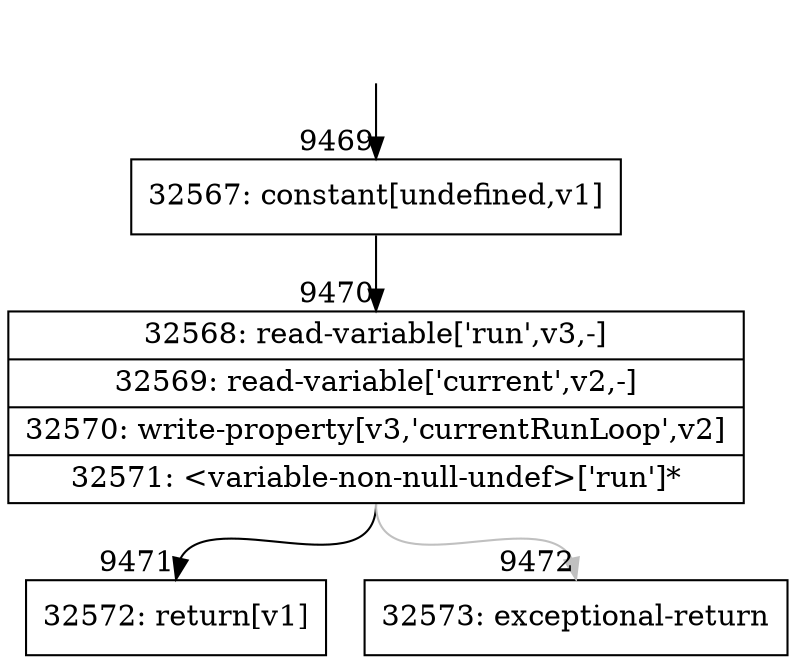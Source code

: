 digraph {
rankdir="TD"
BB_entry791[shape=none,label=""];
BB_entry791 -> BB9469 [tailport=s, headport=n, headlabel="    9469"]
BB9469 [shape=record label="{32567: constant[undefined,v1]}" ] 
BB9469 -> BB9470 [tailport=s, headport=n, headlabel="      9470"]
BB9470 [shape=record label="{32568: read-variable['run',v3,-]|32569: read-variable['current',v2,-]|32570: write-property[v3,'currentRunLoop',v2]|32571: \<variable-non-null-undef\>['run']*}" ] 
BB9470 -> BB9471 [tailport=s, headport=n, headlabel="      9471"]
BB9470 -> BB9472 [tailport=s, headport=n, color=gray, headlabel="      9472"]
BB9471 [shape=record label="{32572: return[v1]}" ] 
BB9472 [shape=record label="{32573: exceptional-return}" ] 
//#$~ 16681
}
